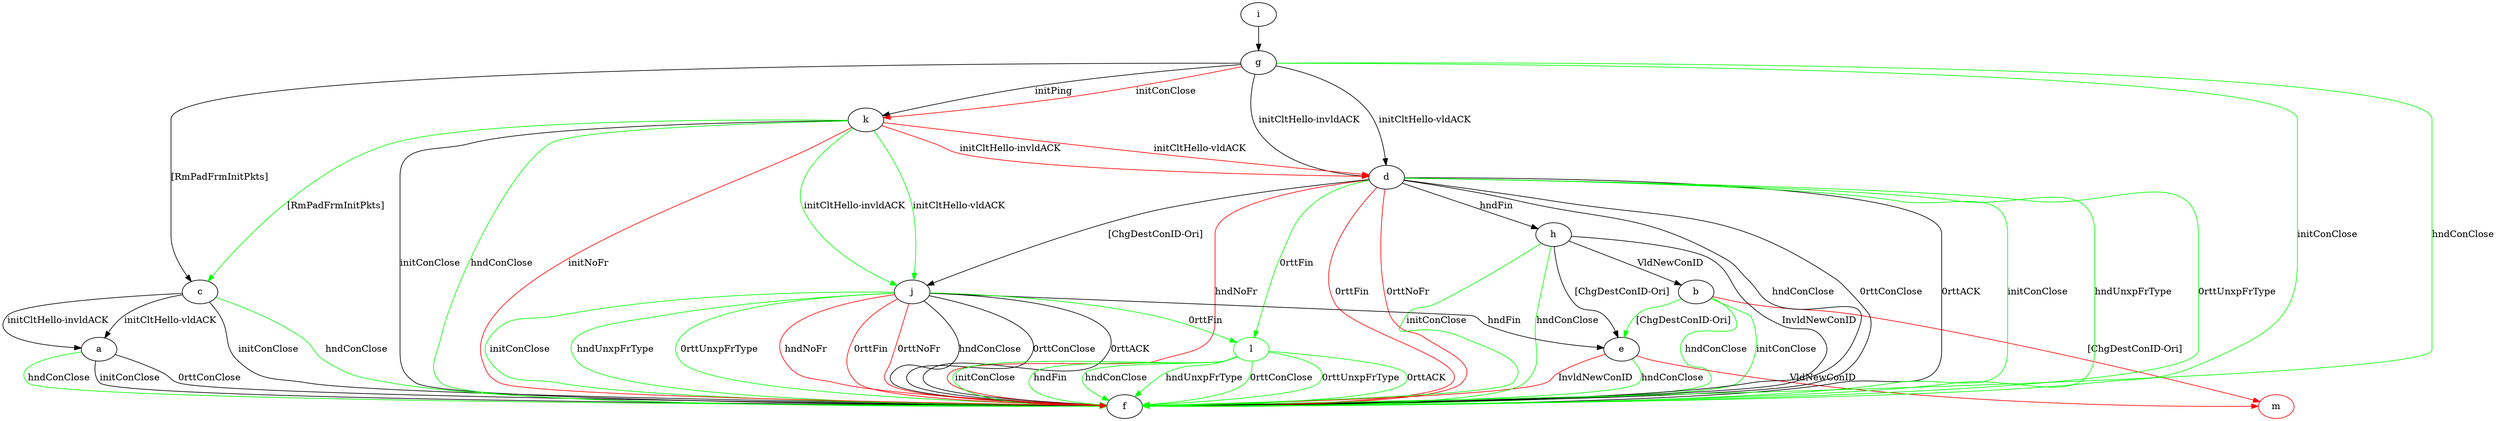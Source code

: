 digraph "" {
	a -> f	[key=0,
		label="initConClose "];
	a -> f	[key=1,
		label="0rttConClose "];
	a -> f	[key=2,
		color=green,
		label="hndConClose "];
	b -> e	[key=0,
		color=green,
		label="[ChgDestConID-Ori] "];
	b -> f	[key=0,
		color=green,
		label="initConClose "];
	b -> f	[key=1,
		color=green,
		label="hndConClose "];
	m	[color=red];
	b -> m	[key=0,
		color=red,
		label="[ChgDestConID-Ori] "];
	c -> a	[key=0,
		label="initCltHello-vldACK "];
	c -> a	[key=1,
		label="initCltHello-invldACK "];
	c -> f	[key=0,
		label="initConClose "];
	c -> f	[key=1,
		color=green,
		label="hndConClose "];
	d -> f	[key=0,
		label="hndConClose "];
	d -> f	[key=1,
		label="0rttConClose "];
	d -> f	[key=2,
		label="0rttACK "];
	d -> f	[key=3,
		color=green,
		label="initConClose "];
	d -> f	[key=4,
		color=green,
		label="hndUnxpFrType "];
	d -> f	[key=5,
		color=green,
		label="0rttUnxpFrType "];
	d -> f	[key=6,
		color=red,
		label="hndNoFr "];
	d -> f	[key=7,
		color=red,
		label="0rttFin "];
	d -> f	[key=8,
		color=red,
		label="0rttNoFr "];
	d -> h	[key=0,
		label="hndFin "];
	d -> j	[key=0,
		label="[ChgDestConID-Ori] "];
	l	[color=green];
	d -> l	[key=0,
		color=green,
		label="0rttFin "];
	e -> f	[key=0,
		color=green,
		label="hndConClose "];
	e -> f	[key=1,
		color=red,
		label="InvldNewConID "];
	e -> m	[key=0,
		color=red,
		label="VldNewConID "];
	g -> c	[key=0,
		label="[RmPadFrmInitPkts] "];
	g -> d	[key=0,
		label="initCltHello-vldACK "];
	g -> d	[key=1,
		label="initCltHello-invldACK "];
	g -> f	[key=0,
		color=green,
		label="initConClose "];
	g -> f	[key=1,
		color=green,
		label="hndConClose "];
	g -> k	[key=0,
		label="initPing "];
	g -> k	[key=1,
		color=red,
		label="initConClose "];
	h -> b	[key=0,
		label="VldNewConID "];
	h -> e	[key=0,
		label="[ChgDestConID-Ori] "];
	h -> f	[key=0,
		label="InvldNewConID "];
	h -> f	[key=1,
		color=green,
		label="initConClose "];
	h -> f	[key=2,
		color=green,
		label="hndConClose "];
	i -> g	[key=0];
	j -> e	[key=0,
		label="hndFin "];
	j -> f	[key=0,
		label="hndConClose "];
	j -> f	[key=1,
		label="0rttConClose "];
	j -> f	[key=2,
		label="0rttACK "];
	j -> f	[key=3,
		color=green,
		label="initConClose "];
	j -> f	[key=4,
		color=green,
		label="hndUnxpFrType "];
	j -> f	[key=5,
		color=green,
		label="0rttUnxpFrType "];
	j -> f	[key=6,
		color=red,
		label="hndNoFr "];
	j -> f	[key=7,
		color=red,
		label="0rttFin "];
	j -> f	[key=8,
		color=red,
		label="0rttNoFr "];
	j -> l	[key=0,
		color=green,
		label="0rttFin "];
	k -> c	[key=0,
		color=green,
		label="[RmPadFrmInitPkts] "];
	k -> d	[key=0,
		color=red,
		label="initCltHello-vldACK "];
	k -> d	[key=1,
		color=red,
		label="initCltHello-invldACK "];
	k -> f	[key=0,
		label="initConClose "];
	k -> f	[key=1,
		color=green,
		label="hndConClose "];
	k -> f	[key=2,
		color=red,
		label="initNoFr "];
	k -> j	[key=0,
		color=green,
		label="initCltHello-vldACK "];
	k -> j	[key=1,
		color=green,
		label="initCltHello-invldACK "];
	l -> f	[key=0,
		color=green,
		label="initConClose "];
	l -> f	[key=1,
		color=green,
		label="hndFin "];
	l -> f	[key=2,
		color=green,
		label="hndConClose "];
	l -> f	[key=3,
		color=green,
		label="hndUnxpFrType "];
	l -> f	[key=4,
		color=green,
		label="0rttConClose "];
	l -> f	[key=5,
		color=green,
		label="0rttUnxpFrType "];
	l -> f	[key=6,
		color=green,
		label="0rttACK "];
}
